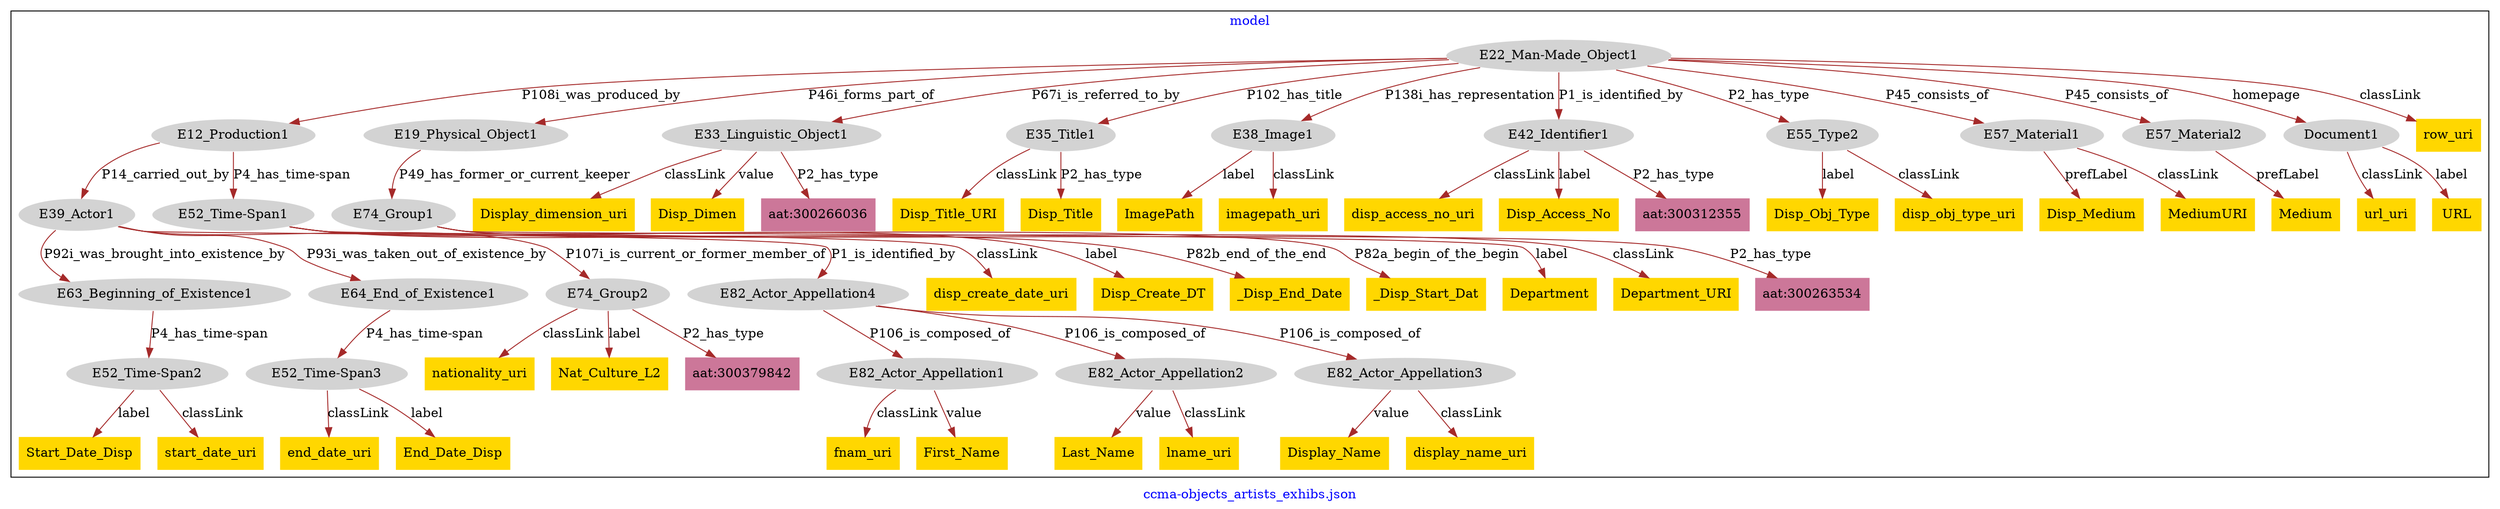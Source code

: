 digraph n0 {
fontcolor="blue"
remincross="true"
label="ccma-objects_artists_exhibs.json"
subgraph cluster {
label="model"
n2[style="filled",color="white",fillcolor="lightgray",label="E12_Production1"];
n3[style="filled",color="white",fillcolor="lightgray",label="E39_Actor1"];
n4[style="filled",color="white",fillcolor="lightgray",label="E52_Time-Span1"];
n5[style="filled",color="white",fillcolor="lightgray",label="E19_Physical_Object1"];
n6[style="filled",color="white",fillcolor="lightgray",label="E74_Group1"];
n7[style="filled",color="white",fillcolor="lightgray",label="E22_Man-Made_Object1"];
n8[style="filled",color="white",fillcolor="lightgray",label="E33_Linguistic_Object1"];
n9[style="filled",color="white",fillcolor="lightgray",label="E35_Title1"];
n10[style="filled",color="white",fillcolor="lightgray",label="E38_Image1"];
n11[style="filled",color="white",fillcolor="lightgray",label="E42_Identifier1"];
n12[style="filled",color="white",fillcolor="lightgray",label="E55_Type2"];
n13[style="filled",color="white",fillcolor="lightgray",label="E57_Material1"];
n14[style="filled",color="white",fillcolor="lightgray",label="E57_Material2"];
n15[style="filled",color="white",fillcolor="lightgray",label="Document1"];
n16[style="filled",color="white",fillcolor="lightgray",label="E63_Beginning_of_Existence1"];
n17[style="filled",color="white",fillcolor="lightgray",label="E64_End_of_Existence1"];
n18[style="filled",color="white",fillcolor="lightgray",label="E74_Group2"];
n19[style="filled",color="white",fillcolor="lightgray",label="E82_Actor_Appellation4"];
n20[style="filled",color="white",fillcolor="lightgray",label="E52_Time-Span2"];
n21[style="filled",color="white",fillcolor="lightgray",label="E52_Time-Span3"];
n22[style="filled",color="white",fillcolor="lightgray",label="E82_Actor_Appellation1"];
n23[style="filled",color="white",fillcolor="lightgray",label="E82_Actor_Appellation2"];
n24[style="filled",color="white",fillcolor="lightgray",label="E82_Actor_Appellation3"];
n25[shape="plaintext",style="filled",fillcolor="gold",label="Disp_Title_URI"];
n26[shape="plaintext",style="filled",fillcolor="gold",label="Disp_Obj_Type"];
n27[shape="plaintext",style="filled",fillcolor="gold",label="disp_create_date_uri"];
n28[shape="plaintext",style="filled",fillcolor="gold",label="disp_access_no_uri"];
n29[shape="plaintext",style="filled",fillcolor="gold",label="Medium"];
n30[shape="plaintext",style="filled",fillcolor="gold",label="ImagePath"];
n31[shape="plaintext",style="filled",fillcolor="gold",label="Disp_Create_DT"];
n32[shape="plaintext",style="filled",fillcolor="gold",label="Disp_Medium"];
n33[shape="plaintext",style="filled",fillcolor="gold",label="_Disp_End_Date"];
n34[shape="plaintext",style="filled",fillcolor="gold",label="nationality_uri"];
n35[shape="plaintext",style="filled",fillcolor="gold",label="fnam_uri"];
n36[shape="plaintext",style="filled",fillcolor="gold",label="First_Name"];
n37[shape="plaintext",style="filled",fillcolor="gold",label="Start_Date_Disp"];
n38[shape="plaintext",style="filled",fillcolor="gold",label="Disp_Title"];
n39[shape="plaintext",style="filled",fillcolor="gold",label="_Disp_Start_Dat"];
n40[shape="plaintext",style="filled",fillcolor="gold",label="Display_Name"];
n41[shape="plaintext",style="filled",fillcolor="gold",label="MediumURI"];
n42[shape="plaintext",style="filled",fillcolor="gold",label="Disp_Access_No"];
n43[shape="plaintext",style="filled",fillcolor="gold",label="Last_Name"];
n44[shape="plaintext",style="filled",fillcolor="gold",label="url_uri"];
n45[shape="plaintext",style="filled",fillcolor="gold",label="Display_dimension_uri"];
n46[shape="plaintext",style="filled",fillcolor="gold",label="disp_obj_type_uri"];
n47[shape="plaintext",style="filled",fillcolor="gold",label="Department"];
n48[shape="plaintext",style="filled",fillcolor="gold",label="URL"];
n49[shape="plaintext",style="filled",fillcolor="gold",label="start_date_uri"];
n50[shape="plaintext",style="filled",fillcolor="gold",label="end_date_uri"];
n51[shape="plaintext",style="filled",fillcolor="gold",label="lname_uri"];
n52[shape="plaintext",style="filled",fillcolor="gold",label="row_uri"];
n53[shape="plaintext",style="filled",fillcolor="gold",label="Department_URI"];
n54[shape="plaintext",style="filled",fillcolor="gold",label="imagepath_uri"];
n55[shape="plaintext",style="filled",fillcolor="gold",label="Disp_Dimen"];
n56[shape="plaintext",style="filled",fillcolor="gold",label="Nat_Culture_L2"];
n57[shape="plaintext",style="filled",fillcolor="gold",label="display_name_uri"];
n58[shape="plaintext",style="filled",fillcolor="gold",label="End_Date_Disp"];
n59[shape="plaintext",style="filled",fillcolor="#CC7799",label="aat:300379842"];
n60[shape="plaintext",style="filled",fillcolor="#CC7799",label="aat:300263534"];
n61[shape="plaintext",style="filled",fillcolor="#CC7799",label="aat:300312355"];
n62[shape="plaintext",style="filled",fillcolor="#CC7799",label="aat:300266036"];
}
n2 -> n3[color="brown",fontcolor="black",label="P14_carried_out_by"]
n2 -> n4[color="brown",fontcolor="black",label="P4_has_time-span"]
n5 -> n6[color="brown",fontcolor="black",label="P49_has_former_or_current_keeper"]
n7 -> n2[color="brown",fontcolor="black",label="P108i_was_produced_by"]
n7 -> n5[color="brown",fontcolor="black",label="P46i_forms_part_of"]
n7 -> n8[color="brown",fontcolor="black",label="P67i_is_referred_to_by"]
n7 -> n9[color="brown",fontcolor="black",label="P102_has_title"]
n7 -> n10[color="brown",fontcolor="black",label="P138i_has_representation"]
n7 -> n11[color="brown",fontcolor="black",label="P1_is_identified_by"]
n7 -> n12[color="brown",fontcolor="black",label="P2_has_type"]
n7 -> n13[color="brown",fontcolor="black",label="P45_consists_of"]
n7 -> n14[color="brown",fontcolor="black",label="P45_consists_of"]
n7 -> n15[color="brown",fontcolor="black",label="homepage"]
n3 -> n16[color="brown",fontcolor="black",label="P92i_was_brought_into_existence_by"]
n3 -> n17[color="brown",fontcolor="black",label="P93i_was_taken_out_of_existence_by"]
n3 -> n18[color="brown",fontcolor="black",label="P107i_is_current_or_former_member_of"]
n3 -> n19[color="brown",fontcolor="black",label="P1_is_identified_by"]
n16 -> n20[color="brown",fontcolor="black",label="P4_has_time-span"]
n17 -> n21[color="brown",fontcolor="black",label="P4_has_time-span"]
n19 -> n22[color="brown",fontcolor="black",label="P106_is_composed_of"]
n19 -> n23[color="brown",fontcolor="black",label="P106_is_composed_of"]
n19 -> n24[color="brown",fontcolor="black",label="P106_is_composed_of"]
n9 -> n25[color="brown",fontcolor="black",label="classLink"]
n12 -> n26[color="brown",fontcolor="black",label="label"]
n4 -> n27[color="brown",fontcolor="black",label="classLink"]
n11 -> n28[color="brown",fontcolor="black",label="classLink"]
n14 -> n29[color="brown",fontcolor="black",label="prefLabel"]
n10 -> n30[color="brown",fontcolor="black",label="label"]
n4 -> n31[color="brown",fontcolor="black",label="label"]
n13 -> n32[color="brown",fontcolor="black",label="prefLabel"]
n4 -> n33[color="brown",fontcolor="black",label="P82b_end_of_the_end"]
n18 -> n34[color="brown",fontcolor="black",label="classLink"]
n22 -> n35[color="brown",fontcolor="black",label="classLink"]
n22 -> n36[color="brown",fontcolor="black",label="value"]
n20 -> n37[color="brown",fontcolor="black",label="label"]
n9 -> n38[color="brown",fontcolor="black",label="P2_has_type"]
n4 -> n39[color="brown",fontcolor="black",label="P82a_begin_of_the_begin"]
n24 -> n40[color="brown",fontcolor="black",label="value"]
n13 -> n41[color="brown",fontcolor="black",label="classLink"]
n11 -> n42[color="brown",fontcolor="black",label="label"]
n23 -> n43[color="brown",fontcolor="black",label="value"]
n15 -> n44[color="brown",fontcolor="black",label="classLink"]
n8 -> n45[color="brown",fontcolor="black",label="classLink"]
n12 -> n46[color="brown",fontcolor="black",label="classLink"]
n6 -> n47[color="brown",fontcolor="black",label="label"]
n15 -> n48[color="brown",fontcolor="black",label="label"]
n20 -> n49[color="brown",fontcolor="black",label="classLink"]
n21 -> n50[color="brown",fontcolor="black",label="classLink"]
n23 -> n51[color="brown",fontcolor="black",label="classLink"]
n7 -> n52[color="brown",fontcolor="black",label="classLink"]
n6 -> n53[color="brown",fontcolor="black",label="classLink"]
n10 -> n54[color="brown",fontcolor="black",label="classLink"]
n8 -> n55[color="brown",fontcolor="black",label="value"]
n18 -> n56[color="brown",fontcolor="black",label="label"]
n24 -> n57[color="brown",fontcolor="black",label="classLink"]
n21 -> n58[color="brown",fontcolor="black",label="label"]
n18 -> n59[color="brown",fontcolor="black",label="P2_has_type"]
n6 -> n60[color="brown",fontcolor="black",label="P2_has_type"]
n11 -> n61[color="brown",fontcolor="black",label="P2_has_type"]
n8 -> n62[color="brown",fontcolor="black",label="P2_has_type"]
}
